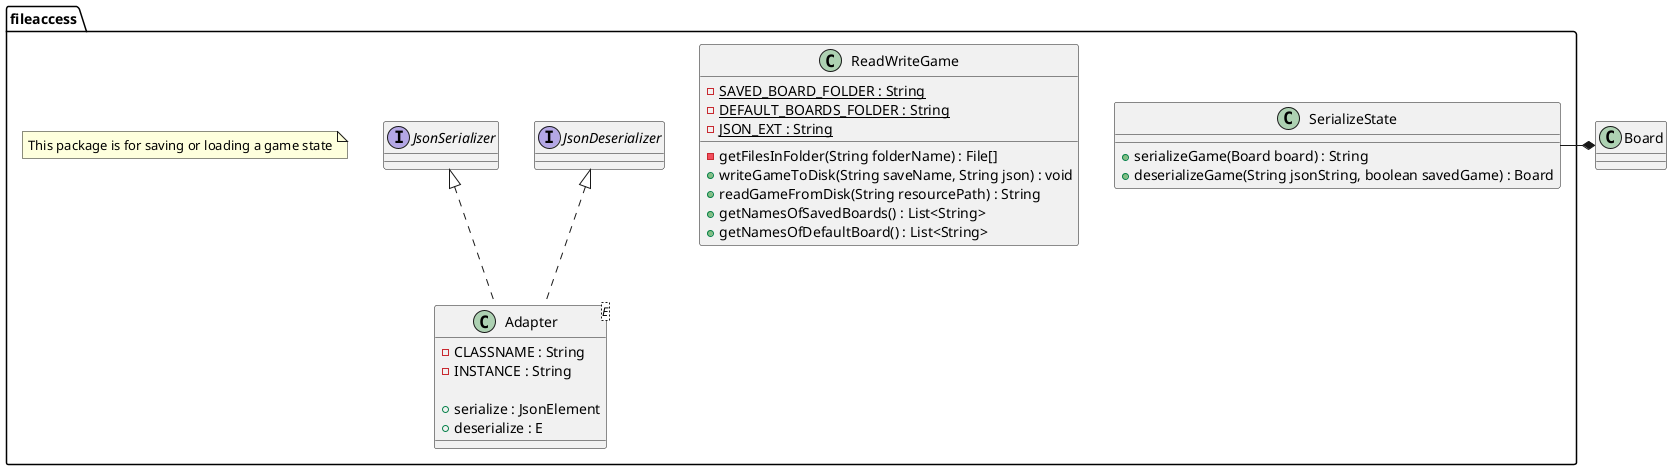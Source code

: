 @startuml
package fileaccess{
  class Adapter<E>{
     -CLASSNAME : String
     -INSTANCE : String

     +serialize : JsonElement
     +deserialize : E
  }
  class ReadWriteGame{
     {Static} -SAVED_BOARD_FOLDER : String
     {Static} -DEFAULT_BOARDS_FOLDER : String
     {Static} -JSON_EXT : String

     -getFilesInFolder(String folderName) : File[]
     +writeGameToDisk(String saveName, String json) : void
     +readGameFromDisk(String resourcePath) : String
     +getNamesOfSavedBoards() : List<String>
     +getNamesOfDefaultBoard() : List<String>

  }
  interface JsonDeserializer{
  }
  interface JsonSerializer {
  }
  class SerializeState{
     +serializeGame(Board board) : String
     +deserializeGame(String jsonString, boolean savedGame) : Board
  }

  note "This package is for saving or loading a game state" as note1
}

JsonDeserializer <|.. Adapter
JsonSerializer <|.. Adapter
Board *-l- SerializeState



@enduml